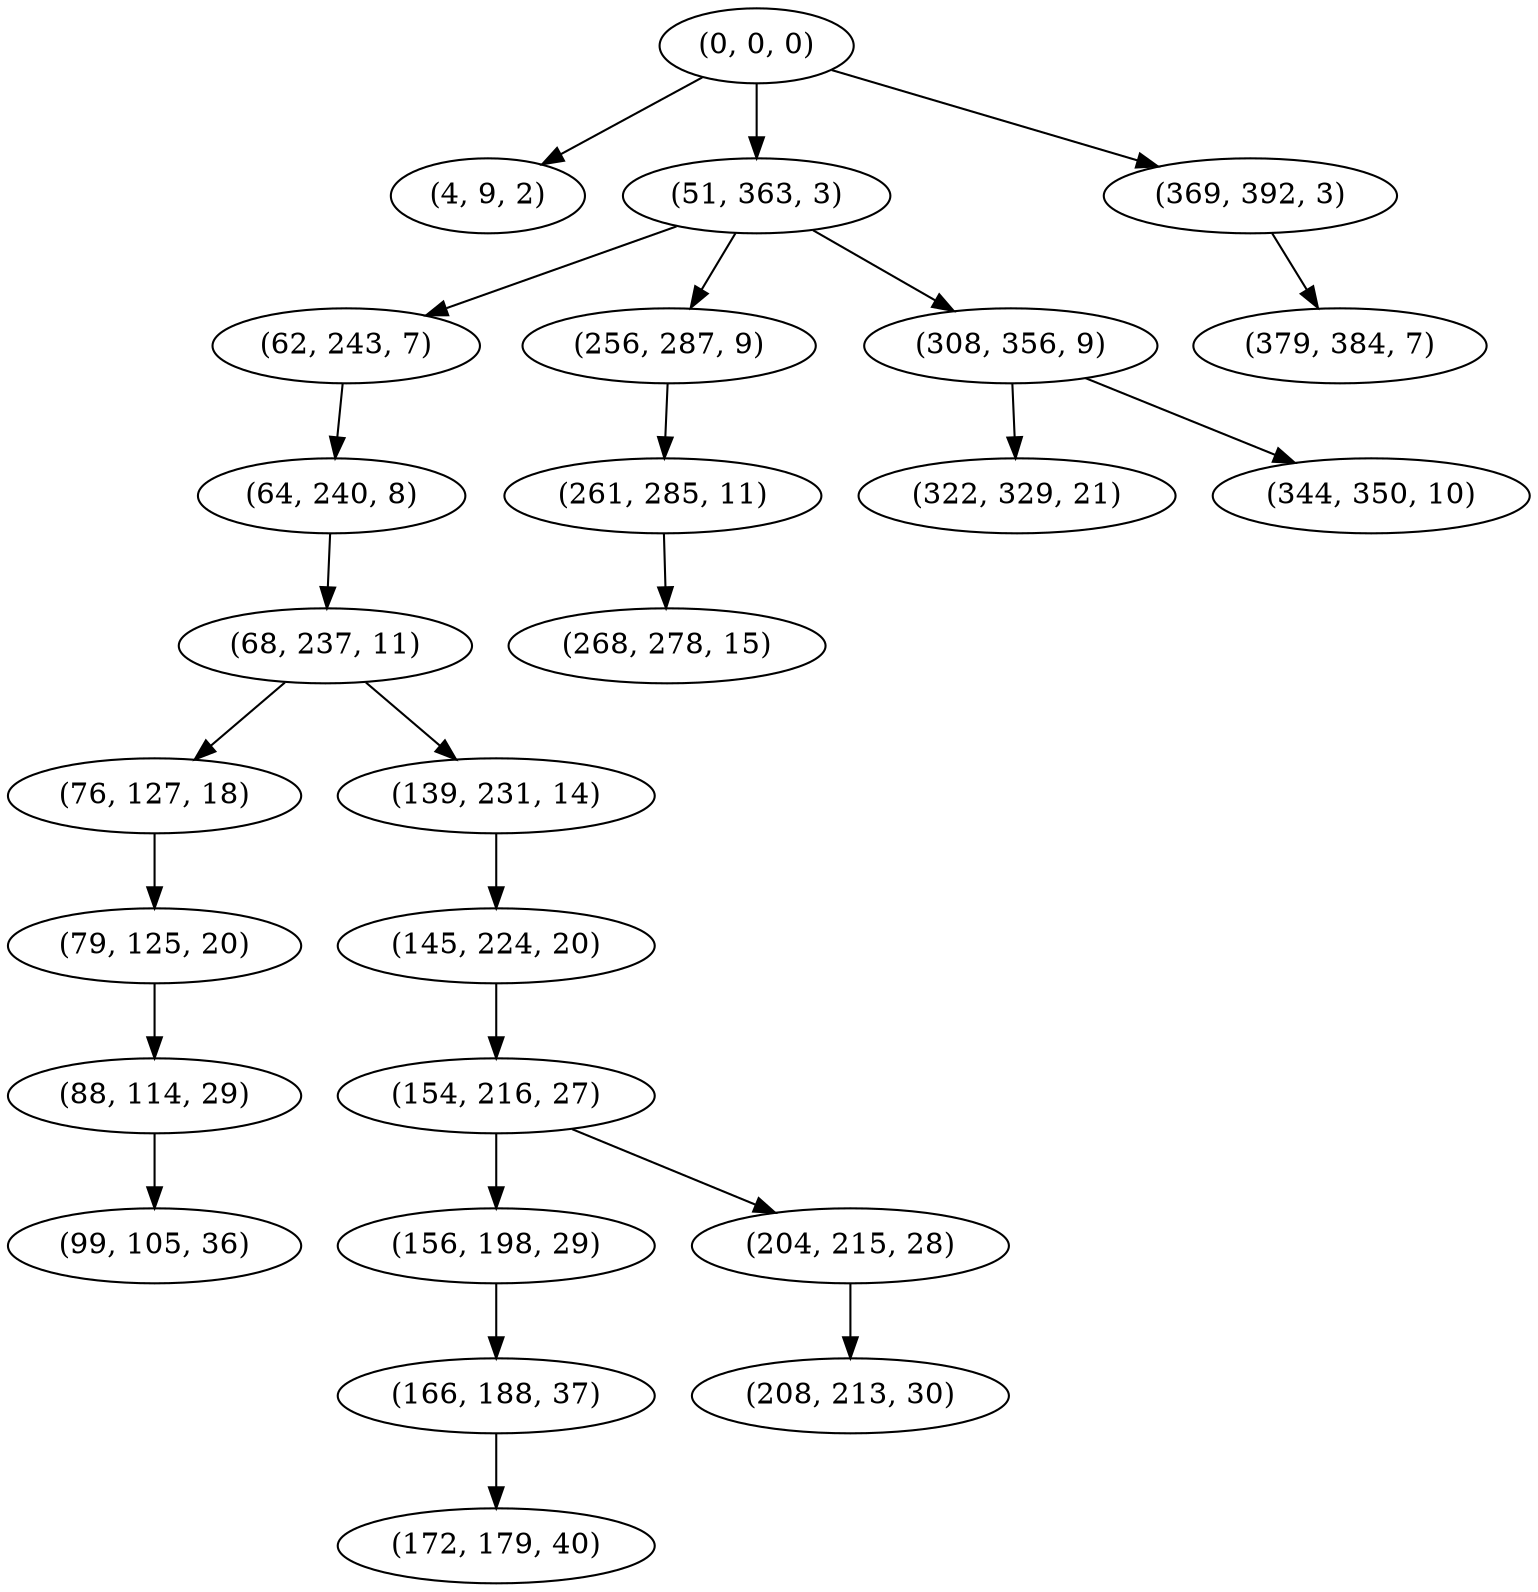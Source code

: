 digraph tree {
    "(0, 0, 0)";
    "(4, 9, 2)";
    "(51, 363, 3)";
    "(62, 243, 7)";
    "(64, 240, 8)";
    "(68, 237, 11)";
    "(76, 127, 18)";
    "(79, 125, 20)";
    "(88, 114, 29)";
    "(99, 105, 36)";
    "(139, 231, 14)";
    "(145, 224, 20)";
    "(154, 216, 27)";
    "(156, 198, 29)";
    "(166, 188, 37)";
    "(172, 179, 40)";
    "(204, 215, 28)";
    "(208, 213, 30)";
    "(256, 287, 9)";
    "(261, 285, 11)";
    "(268, 278, 15)";
    "(308, 356, 9)";
    "(322, 329, 21)";
    "(344, 350, 10)";
    "(369, 392, 3)";
    "(379, 384, 7)";
    "(0, 0, 0)" -> "(4, 9, 2)";
    "(0, 0, 0)" -> "(51, 363, 3)";
    "(0, 0, 0)" -> "(369, 392, 3)";
    "(51, 363, 3)" -> "(62, 243, 7)";
    "(51, 363, 3)" -> "(256, 287, 9)";
    "(51, 363, 3)" -> "(308, 356, 9)";
    "(62, 243, 7)" -> "(64, 240, 8)";
    "(64, 240, 8)" -> "(68, 237, 11)";
    "(68, 237, 11)" -> "(76, 127, 18)";
    "(68, 237, 11)" -> "(139, 231, 14)";
    "(76, 127, 18)" -> "(79, 125, 20)";
    "(79, 125, 20)" -> "(88, 114, 29)";
    "(88, 114, 29)" -> "(99, 105, 36)";
    "(139, 231, 14)" -> "(145, 224, 20)";
    "(145, 224, 20)" -> "(154, 216, 27)";
    "(154, 216, 27)" -> "(156, 198, 29)";
    "(154, 216, 27)" -> "(204, 215, 28)";
    "(156, 198, 29)" -> "(166, 188, 37)";
    "(166, 188, 37)" -> "(172, 179, 40)";
    "(204, 215, 28)" -> "(208, 213, 30)";
    "(256, 287, 9)" -> "(261, 285, 11)";
    "(261, 285, 11)" -> "(268, 278, 15)";
    "(308, 356, 9)" -> "(322, 329, 21)";
    "(308, 356, 9)" -> "(344, 350, 10)";
    "(369, 392, 3)" -> "(379, 384, 7)";
}
